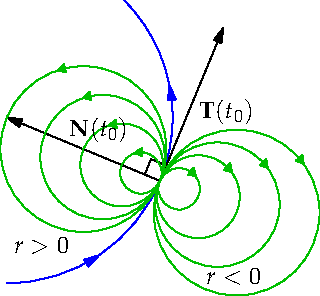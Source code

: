 settings.tex="pdflatex";

texpreamble("\usepackage{amsmath}
\usepackage{amsthm,amssymb}
\usepackage{mathpazo}
\usepackage[svgnames]{xcolor}
");

import graph;

size(160);

void fram(pair X, real th){draw("$\mathbf{T}(t_0)$",X--X+dir(th),Arrow);
	draw("$\mathbf{N}(t_0)$",X--X+dir(90+th),Arrow);
	draw(X+0.1dir(th)--X+0.1dir(th)+0.1dir(90+th)--X+0.1dir(90+th));
	}

real s=-90;
real t=45;
real m=(s+t)/2;

draw(arc((0,0),1,s,m),blue,Arrow(Relative(0.5)));
draw(arc((0,0),1,m,t),blue,Arrow(Relative(0.5)));

fram(dir(m),m+90);

for(int i=1; i<=4; ++i){
	draw(shift((1-i/8)*dir(m))*scale(i/8)*unitcircle,heavygreen,ArcArrow(Relative(0.3)));
	draw(shift((1+i/8)*dir(m))*scale(i/8)*reverse(unitcircle),heavygreen,ArcArrow(Relative(0.9)));
	}
	
label("$r>0$",0.8dir(-75));
label("$r<0$",1.67dir(-35));


